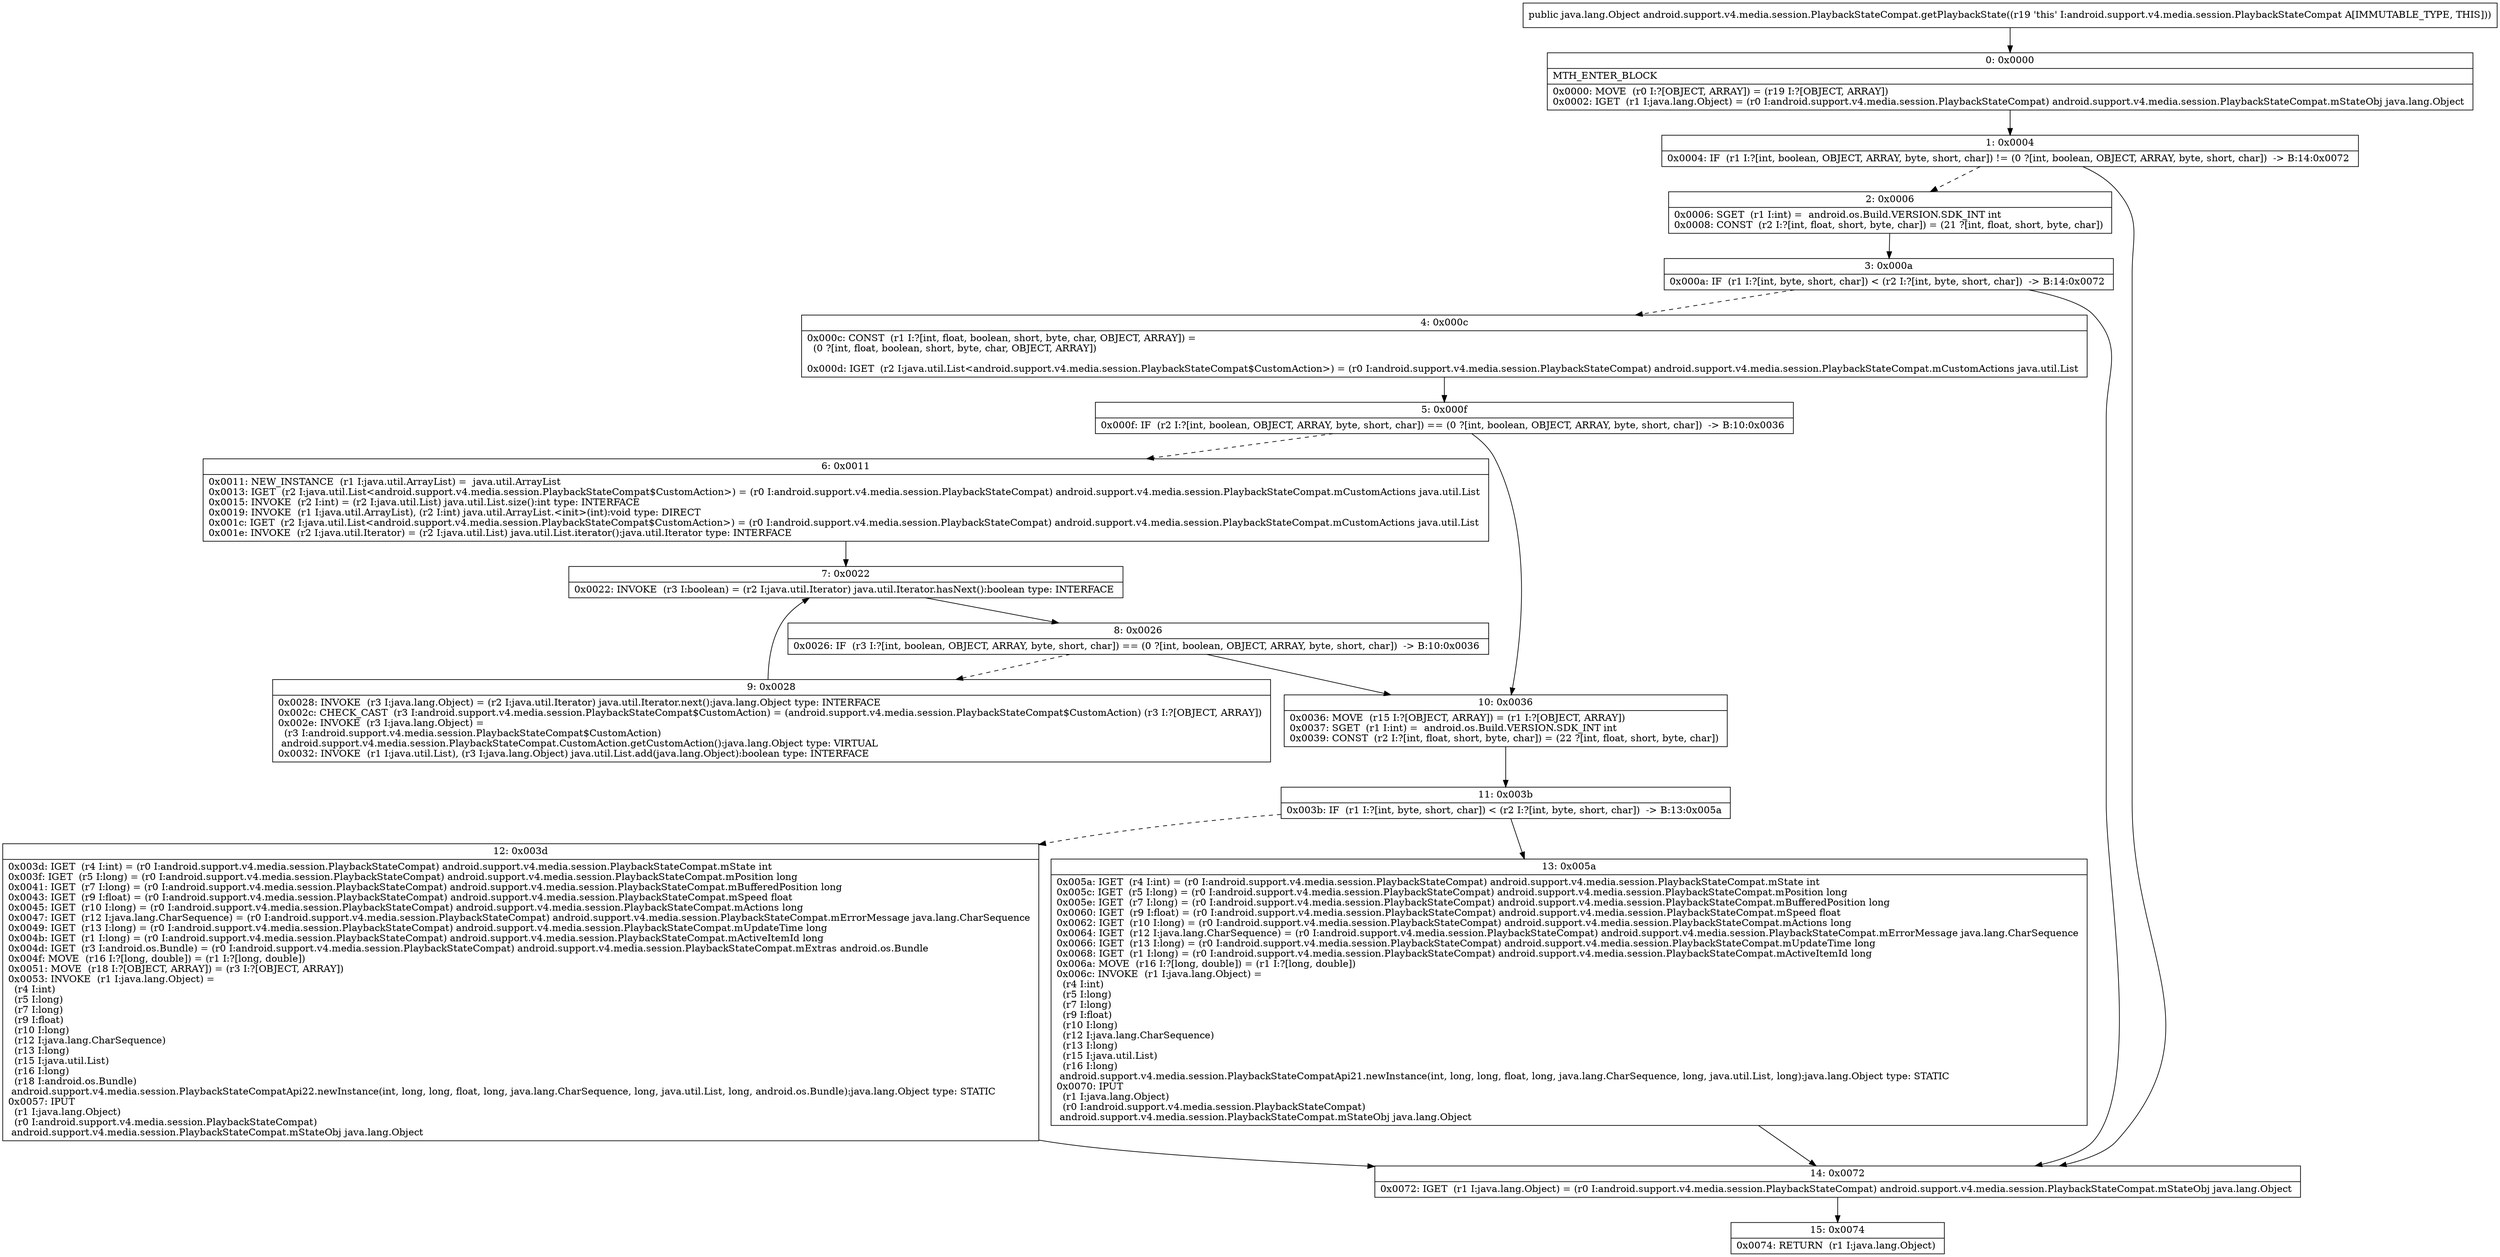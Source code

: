 digraph "CFG forandroid.support.v4.media.session.PlaybackStateCompat.getPlaybackState()Ljava\/lang\/Object;" {
Node_0 [shape=record,label="{0\:\ 0x0000|MTH_ENTER_BLOCK\l|0x0000: MOVE  (r0 I:?[OBJECT, ARRAY]) = (r19 I:?[OBJECT, ARRAY]) \l0x0002: IGET  (r1 I:java.lang.Object) = (r0 I:android.support.v4.media.session.PlaybackStateCompat) android.support.v4.media.session.PlaybackStateCompat.mStateObj java.lang.Object \l}"];
Node_1 [shape=record,label="{1\:\ 0x0004|0x0004: IF  (r1 I:?[int, boolean, OBJECT, ARRAY, byte, short, char]) != (0 ?[int, boolean, OBJECT, ARRAY, byte, short, char])  \-\> B:14:0x0072 \l}"];
Node_2 [shape=record,label="{2\:\ 0x0006|0x0006: SGET  (r1 I:int) =  android.os.Build.VERSION.SDK_INT int \l0x0008: CONST  (r2 I:?[int, float, short, byte, char]) = (21 ?[int, float, short, byte, char]) \l}"];
Node_3 [shape=record,label="{3\:\ 0x000a|0x000a: IF  (r1 I:?[int, byte, short, char]) \< (r2 I:?[int, byte, short, char])  \-\> B:14:0x0072 \l}"];
Node_4 [shape=record,label="{4\:\ 0x000c|0x000c: CONST  (r1 I:?[int, float, boolean, short, byte, char, OBJECT, ARRAY]) = \l  (0 ?[int, float, boolean, short, byte, char, OBJECT, ARRAY])\l \l0x000d: IGET  (r2 I:java.util.List\<android.support.v4.media.session.PlaybackStateCompat$CustomAction\>) = (r0 I:android.support.v4.media.session.PlaybackStateCompat) android.support.v4.media.session.PlaybackStateCompat.mCustomActions java.util.List \l}"];
Node_5 [shape=record,label="{5\:\ 0x000f|0x000f: IF  (r2 I:?[int, boolean, OBJECT, ARRAY, byte, short, char]) == (0 ?[int, boolean, OBJECT, ARRAY, byte, short, char])  \-\> B:10:0x0036 \l}"];
Node_6 [shape=record,label="{6\:\ 0x0011|0x0011: NEW_INSTANCE  (r1 I:java.util.ArrayList) =  java.util.ArrayList \l0x0013: IGET  (r2 I:java.util.List\<android.support.v4.media.session.PlaybackStateCompat$CustomAction\>) = (r0 I:android.support.v4.media.session.PlaybackStateCompat) android.support.v4.media.session.PlaybackStateCompat.mCustomActions java.util.List \l0x0015: INVOKE  (r2 I:int) = (r2 I:java.util.List) java.util.List.size():int type: INTERFACE \l0x0019: INVOKE  (r1 I:java.util.ArrayList), (r2 I:int) java.util.ArrayList.\<init\>(int):void type: DIRECT \l0x001c: IGET  (r2 I:java.util.List\<android.support.v4.media.session.PlaybackStateCompat$CustomAction\>) = (r0 I:android.support.v4.media.session.PlaybackStateCompat) android.support.v4.media.session.PlaybackStateCompat.mCustomActions java.util.List \l0x001e: INVOKE  (r2 I:java.util.Iterator) = (r2 I:java.util.List) java.util.List.iterator():java.util.Iterator type: INTERFACE \l}"];
Node_7 [shape=record,label="{7\:\ 0x0022|0x0022: INVOKE  (r3 I:boolean) = (r2 I:java.util.Iterator) java.util.Iterator.hasNext():boolean type: INTERFACE \l}"];
Node_8 [shape=record,label="{8\:\ 0x0026|0x0026: IF  (r3 I:?[int, boolean, OBJECT, ARRAY, byte, short, char]) == (0 ?[int, boolean, OBJECT, ARRAY, byte, short, char])  \-\> B:10:0x0036 \l}"];
Node_9 [shape=record,label="{9\:\ 0x0028|0x0028: INVOKE  (r3 I:java.lang.Object) = (r2 I:java.util.Iterator) java.util.Iterator.next():java.lang.Object type: INTERFACE \l0x002c: CHECK_CAST  (r3 I:android.support.v4.media.session.PlaybackStateCompat$CustomAction) = (android.support.v4.media.session.PlaybackStateCompat$CustomAction) (r3 I:?[OBJECT, ARRAY]) \l0x002e: INVOKE  (r3 I:java.lang.Object) = \l  (r3 I:android.support.v4.media.session.PlaybackStateCompat$CustomAction)\l android.support.v4.media.session.PlaybackStateCompat.CustomAction.getCustomAction():java.lang.Object type: VIRTUAL \l0x0032: INVOKE  (r1 I:java.util.List), (r3 I:java.lang.Object) java.util.List.add(java.lang.Object):boolean type: INTERFACE \l}"];
Node_10 [shape=record,label="{10\:\ 0x0036|0x0036: MOVE  (r15 I:?[OBJECT, ARRAY]) = (r1 I:?[OBJECT, ARRAY]) \l0x0037: SGET  (r1 I:int) =  android.os.Build.VERSION.SDK_INT int \l0x0039: CONST  (r2 I:?[int, float, short, byte, char]) = (22 ?[int, float, short, byte, char]) \l}"];
Node_11 [shape=record,label="{11\:\ 0x003b|0x003b: IF  (r1 I:?[int, byte, short, char]) \< (r2 I:?[int, byte, short, char])  \-\> B:13:0x005a \l}"];
Node_12 [shape=record,label="{12\:\ 0x003d|0x003d: IGET  (r4 I:int) = (r0 I:android.support.v4.media.session.PlaybackStateCompat) android.support.v4.media.session.PlaybackStateCompat.mState int \l0x003f: IGET  (r5 I:long) = (r0 I:android.support.v4.media.session.PlaybackStateCompat) android.support.v4.media.session.PlaybackStateCompat.mPosition long \l0x0041: IGET  (r7 I:long) = (r0 I:android.support.v4.media.session.PlaybackStateCompat) android.support.v4.media.session.PlaybackStateCompat.mBufferedPosition long \l0x0043: IGET  (r9 I:float) = (r0 I:android.support.v4.media.session.PlaybackStateCompat) android.support.v4.media.session.PlaybackStateCompat.mSpeed float \l0x0045: IGET  (r10 I:long) = (r0 I:android.support.v4.media.session.PlaybackStateCompat) android.support.v4.media.session.PlaybackStateCompat.mActions long \l0x0047: IGET  (r12 I:java.lang.CharSequence) = (r0 I:android.support.v4.media.session.PlaybackStateCompat) android.support.v4.media.session.PlaybackStateCompat.mErrorMessage java.lang.CharSequence \l0x0049: IGET  (r13 I:long) = (r0 I:android.support.v4.media.session.PlaybackStateCompat) android.support.v4.media.session.PlaybackStateCompat.mUpdateTime long \l0x004b: IGET  (r1 I:long) = (r0 I:android.support.v4.media.session.PlaybackStateCompat) android.support.v4.media.session.PlaybackStateCompat.mActiveItemId long \l0x004d: IGET  (r3 I:android.os.Bundle) = (r0 I:android.support.v4.media.session.PlaybackStateCompat) android.support.v4.media.session.PlaybackStateCompat.mExtras android.os.Bundle \l0x004f: MOVE  (r16 I:?[long, double]) = (r1 I:?[long, double]) \l0x0051: MOVE  (r18 I:?[OBJECT, ARRAY]) = (r3 I:?[OBJECT, ARRAY]) \l0x0053: INVOKE  (r1 I:java.lang.Object) = \l  (r4 I:int)\l  (r5 I:long)\l  (r7 I:long)\l  (r9 I:float)\l  (r10 I:long)\l  (r12 I:java.lang.CharSequence)\l  (r13 I:long)\l  (r15 I:java.util.List)\l  (r16 I:long)\l  (r18 I:android.os.Bundle)\l android.support.v4.media.session.PlaybackStateCompatApi22.newInstance(int, long, long, float, long, java.lang.CharSequence, long, java.util.List, long, android.os.Bundle):java.lang.Object type: STATIC \l0x0057: IPUT  \l  (r1 I:java.lang.Object)\l  (r0 I:android.support.v4.media.session.PlaybackStateCompat)\l android.support.v4.media.session.PlaybackStateCompat.mStateObj java.lang.Object \l}"];
Node_13 [shape=record,label="{13\:\ 0x005a|0x005a: IGET  (r4 I:int) = (r0 I:android.support.v4.media.session.PlaybackStateCompat) android.support.v4.media.session.PlaybackStateCompat.mState int \l0x005c: IGET  (r5 I:long) = (r0 I:android.support.v4.media.session.PlaybackStateCompat) android.support.v4.media.session.PlaybackStateCompat.mPosition long \l0x005e: IGET  (r7 I:long) = (r0 I:android.support.v4.media.session.PlaybackStateCompat) android.support.v4.media.session.PlaybackStateCompat.mBufferedPosition long \l0x0060: IGET  (r9 I:float) = (r0 I:android.support.v4.media.session.PlaybackStateCompat) android.support.v4.media.session.PlaybackStateCompat.mSpeed float \l0x0062: IGET  (r10 I:long) = (r0 I:android.support.v4.media.session.PlaybackStateCompat) android.support.v4.media.session.PlaybackStateCompat.mActions long \l0x0064: IGET  (r12 I:java.lang.CharSequence) = (r0 I:android.support.v4.media.session.PlaybackStateCompat) android.support.v4.media.session.PlaybackStateCompat.mErrorMessage java.lang.CharSequence \l0x0066: IGET  (r13 I:long) = (r0 I:android.support.v4.media.session.PlaybackStateCompat) android.support.v4.media.session.PlaybackStateCompat.mUpdateTime long \l0x0068: IGET  (r1 I:long) = (r0 I:android.support.v4.media.session.PlaybackStateCompat) android.support.v4.media.session.PlaybackStateCompat.mActiveItemId long \l0x006a: MOVE  (r16 I:?[long, double]) = (r1 I:?[long, double]) \l0x006c: INVOKE  (r1 I:java.lang.Object) = \l  (r4 I:int)\l  (r5 I:long)\l  (r7 I:long)\l  (r9 I:float)\l  (r10 I:long)\l  (r12 I:java.lang.CharSequence)\l  (r13 I:long)\l  (r15 I:java.util.List)\l  (r16 I:long)\l android.support.v4.media.session.PlaybackStateCompatApi21.newInstance(int, long, long, float, long, java.lang.CharSequence, long, java.util.List, long):java.lang.Object type: STATIC \l0x0070: IPUT  \l  (r1 I:java.lang.Object)\l  (r0 I:android.support.v4.media.session.PlaybackStateCompat)\l android.support.v4.media.session.PlaybackStateCompat.mStateObj java.lang.Object \l}"];
Node_14 [shape=record,label="{14\:\ 0x0072|0x0072: IGET  (r1 I:java.lang.Object) = (r0 I:android.support.v4.media.session.PlaybackStateCompat) android.support.v4.media.session.PlaybackStateCompat.mStateObj java.lang.Object \l}"];
Node_15 [shape=record,label="{15\:\ 0x0074|0x0074: RETURN  (r1 I:java.lang.Object) \l}"];
MethodNode[shape=record,label="{public java.lang.Object android.support.v4.media.session.PlaybackStateCompat.getPlaybackState((r19 'this' I:android.support.v4.media.session.PlaybackStateCompat A[IMMUTABLE_TYPE, THIS])) }"];
MethodNode -> Node_0;
Node_0 -> Node_1;
Node_1 -> Node_2[style=dashed];
Node_1 -> Node_14;
Node_2 -> Node_3;
Node_3 -> Node_4[style=dashed];
Node_3 -> Node_14;
Node_4 -> Node_5;
Node_5 -> Node_6[style=dashed];
Node_5 -> Node_10;
Node_6 -> Node_7;
Node_7 -> Node_8;
Node_8 -> Node_9[style=dashed];
Node_8 -> Node_10;
Node_9 -> Node_7;
Node_10 -> Node_11;
Node_11 -> Node_12[style=dashed];
Node_11 -> Node_13;
Node_12 -> Node_14;
Node_13 -> Node_14;
Node_14 -> Node_15;
}

